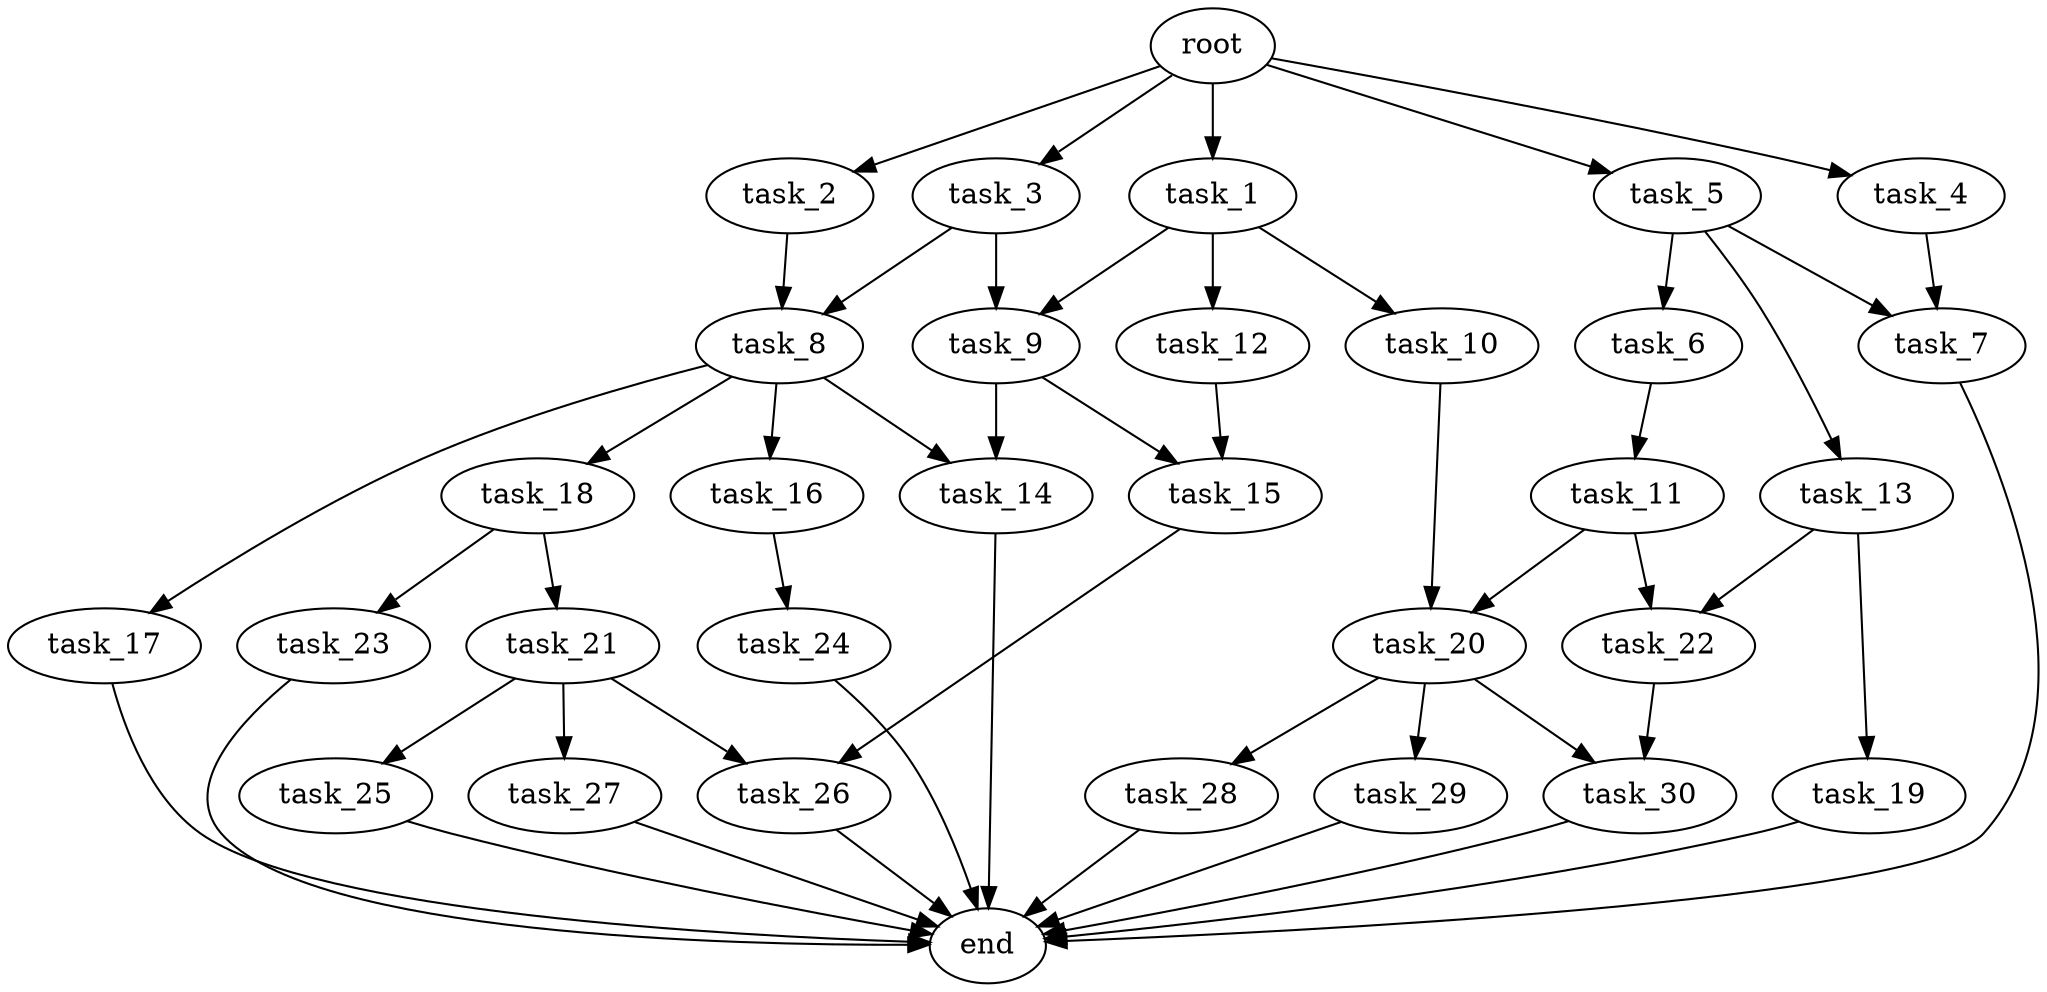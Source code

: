 digraph G {
  root [size="0.000000e+00"];
  task_1 [size="3.346078e+10"];
  task_2 [size="7.647594e+10"];
  task_3 [size="1.393747e+10"];
  task_4 [size="5.471326e+10"];
  task_5 [size="7.338993e+10"];
  task_6 [size="9.241818e+10"];
  task_7 [size="6.633698e+10"];
  task_8 [size="8.782824e+10"];
  task_9 [size="2.356936e+10"];
  task_10 [size="7.300461e+09"];
  task_11 [size="9.480028e+10"];
  task_12 [size="9.043334e+10"];
  task_13 [size="7.031205e+10"];
  task_14 [size="7.655977e+10"];
  task_15 [size="3.545854e+09"];
  task_16 [size="9.810579e+10"];
  task_17 [size="9.499128e+10"];
  task_18 [size="5.981878e+10"];
  task_19 [size="6.124714e+10"];
  task_20 [size="8.068543e+09"];
  task_21 [size="5.514701e+10"];
  task_22 [size="9.466060e+10"];
  task_23 [size="2.705814e+10"];
  task_24 [size="4.183680e+09"];
  task_25 [size="3.569652e+09"];
  task_26 [size="5.076535e+10"];
  task_27 [size="6.503719e+10"];
  task_28 [size="4.315724e+10"];
  task_29 [size="3.034880e+10"];
  task_30 [size="8.498485e+10"];
  end [size="0.000000e+00"];

  root -> task_1 [size="1.000000e-12"];
  root -> task_2 [size="1.000000e-12"];
  root -> task_3 [size="1.000000e-12"];
  root -> task_4 [size="1.000000e-12"];
  root -> task_5 [size="1.000000e-12"];
  task_1 -> task_9 [size="1.178468e+08"];
  task_1 -> task_10 [size="7.300461e+07"];
  task_1 -> task_12 [size="9.043334e+08"];
  task_2 -> task_8 [size="4.391412e+08"];
  task_3 -> task_8 [size="4.391412e+08"];
  task_3 -> task_9 [size="1.178468e+08"];
  task_4 -> task_7 [size="3.316849e+08"];
  task_5 -> task_6 [size="9.241818e+08"];
  task_5 -> task_7 [size="3.316849e+08"];
  task_5 -> task_13 [size="7.031205e+08"];
  task_6 -> task_11 [size="9.480028e+08"];
  task_7 -> end [size="1.000000e-12"];
  task_8 -> task_14 [size="3.827988e+08"];
  task_8 -> task_16 [size="9.810579e+08"];
  task_8 -> task_17 [size="9.499128e+08"];
  task_8 -> task_18 [size="5.981878e+08"];
  task_9 -> task_14 [size="3.827988e+08"];
  task_9 -> task_15 [size="1.772927e+07"];
  task_10 -> task_20 [size="4.034271e+07"];
  task_11 -> task_20 [size="4.034271e+07"];
  task_11 -> task_22 [size="4.733030e+08"];
  task_12 -> task_15 [size="1.772927e+07"];
  task_13 -> task_19 [size="6.124714e+08"];
  task_13 -> task_22 [size="4.733030e+08"];
  task_14 -> end [size="1.000000e-12"];
  task_15 -> task_26 [size="2.538268e+08"];
  task_16 -> task_24 [size="4.183680e+07"];
  task_17 -> end [size="1.000000e-12"];
  task_18 -> task_21 [size="5.514701e+08"];
  task_18 -> task_23 [size="2.705814e+08"];
  task_19 -> end [size="1.000000e-12"];
  task_20 -> task_28 [size="4.315724e+08"];
  task_20 -> task_29 [size="3.034880e+08"];
  task_20 -> task_30 [size="4.249243e+08"];
  task_21 -> task_25 [size="3.569652e+07"];
  task_21 -> task_26 [size="2.538268e+08"];
  task_21 -> task_27 [size="6.503719e+08"];
  task_22 -> task_30 [size="4.249243e+08"];
  task_23 -> end [size="1.000000e-12"];
  task_24 -> end [size="1.000000e-12"];
  task_25 -> end [size="1.000000e-12"];
  task_26 -> end [size="1.000000e-12"];
  task_27 -> end [size="1.000000e-12"];
  task_28 -> end [size="1.000000e-12"];
  task_29 -> end [size="1.000000e-12"];
  task_30 -> end [size="1.000000e-12"];
}
